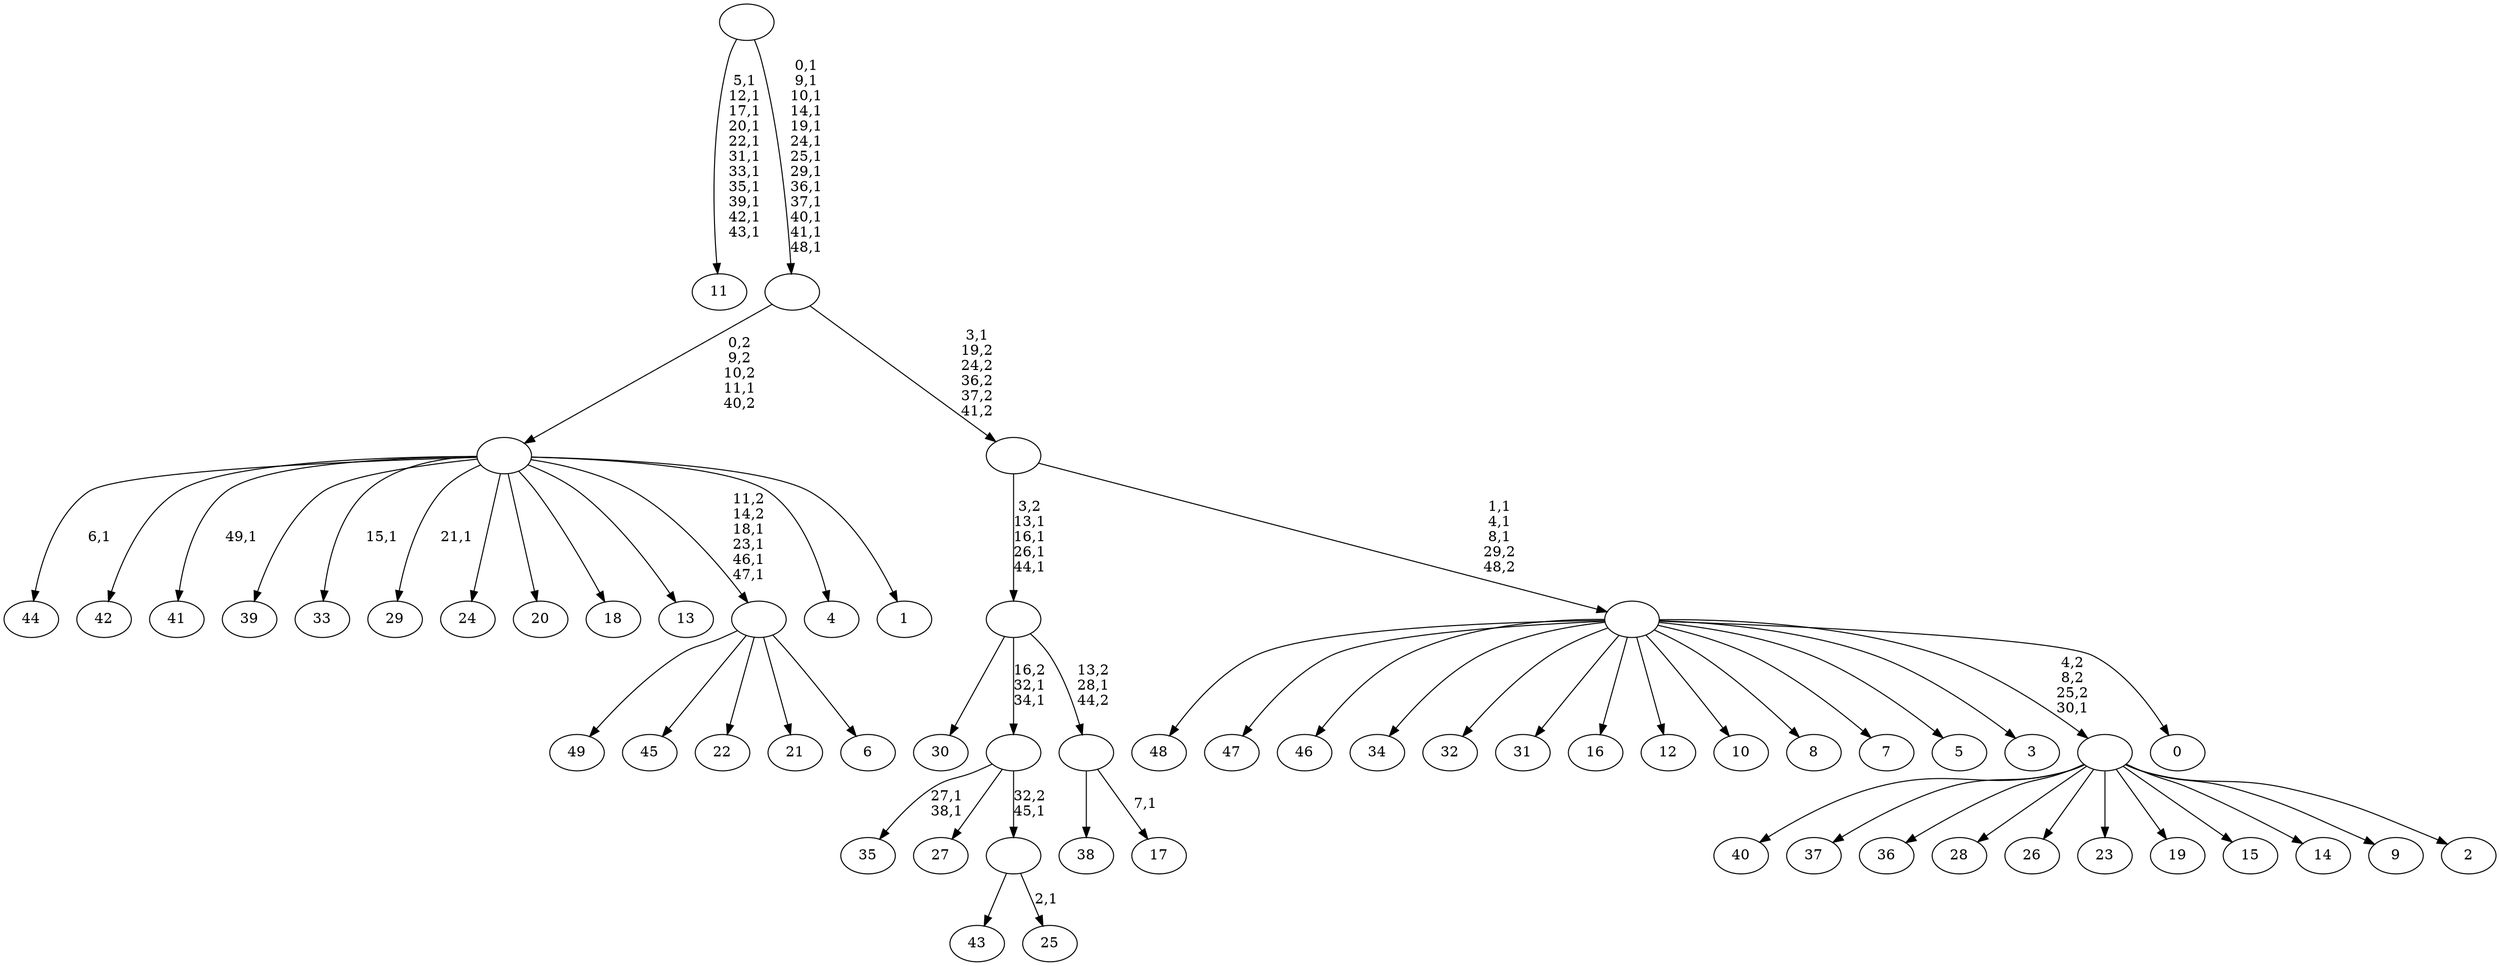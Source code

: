 digraph T {
	100 [label="49"]
	99 [label="48"]
	98 [label="47"]
	97 [label="46"]
	96 [label="45"]
	95 [label="44"]
	93 [label="43"]
	92 [label="42"]
	91 [label="41"]
	89 [label="40"]
	88 [label="39"]
	87 [label="38"]
	86 [label="37"]
	85 [label="36"]
	84 [label="35"]
	81 [label="34"]
	80 [label="33"]
	78 [label="32"]
	77 [label="31"]
	76 [label="30"]
	75 [label="29"]
	73 [label="28"]
	72 [label="27"]
	71 [label="26"]
	70 [label="25"]
	68 [label=""]
	67 [label=""]
	65 [label="24"]
	64 [label="23"]
	63 [label="22"]
	62 [label="21"]
	61 [label="20"]
	60 [label="19"]
	59 [label="18"]
	58 [label="17"]
	56 [label=""]
	55 [label=""]
	51 [label="16"]
	50 [label="15"]
	49 [label="14"]
	48 [label="13"]
	47 [label="12"]
	46 [label="11"]
	34 [label="10"]
	33 [label="9"]
	32 [label="8"]
	31 [label="7"]
	30 [label="6"]
	29 [label=""]
	25 [label="5"]
	24 [label="4"]
	23 [label="3"]
	22 [label="2"]
	21 [label=""]
	20 [label="1"]
	19 [label=""]
	18 [label="0"]
	17 [label=""]
	14 [label=""]
	13 [label=""]
	0 [label=""]
	68 -> 70 [label="2,1"]
	68 -> 93 [label=""]
	67 -> 84 [label="27,1\n38,1"]
	67 -> 72 [label=""]
	67 -> 68 [label="32,2\n45,1"]
	56 -> 58 [label="7,1"]
	56 -> 87 [label=""]
	55 -> 67 [label="16,2\n32,1\n34,1"]
	55 -> 76 [label=""]
	55 -> 56 [label="13,2\n28,1\n44,2"]
	29 -> 100 [label=""]
	29 -> 96 [label=""]
	29 -> 63 [label=""]
	29 -> 62 [label=""]
	29 -> 30 [label=""]
	21 -> 89 [label=""]
	21 -> 86 [label=""]
	21 -> 85 [label=""]
	21 -> 73 [label=""]
	21 -> 71 [label=""]
	21 -> 64 [label=""]
	21 -> 60 [label=""]
	21 -> 50 [label=""]
	21 -> 49 [label=""]
	21 -> 33 [label=""]
	21 -> 22 [label=""]
	19 -> 29 [label="11,2\n14,2\n18,1\n23,1\n46,1\n47,1"]
	19 -> 75 [label="21,1"]
	19 -> 80 [label="15,1"]
	19 -> 91 [label="49,1"]
	19 -> 95 [label="6,1"]
	19 -> 92 [label=""]
	19 -> 88 [label=""]
	19 -> 65 [label=""]
	19 -> 61 [label=""]
	19 -> 59 [label=""]
	19 -> 48 [label=""]
	19 -> 24 [label=""]
	19 -> 20 [label=""]
	17 -> 99 [label=""]
	17 -> 98 [label=""]
	17 -> 97 [label=""]
	17 -> 81 [label=""]
	17 -> 78 [label=""]
	17 -> 77 [label=""]
	17 -> 51 [label=""]
	17 -> 47 [label=""]
	17 -> 34 [label=""]
	17 -> 32 [label=""]
	17 -> 31 [label=""]
	17 -> 25 [label=""]
	17 -> 23 [label=""]
	17 -> 21 [label="4,2\n8,2\n25,2\n30,1"]
	17 -> 18 [label=""]
	14 -> 17 [label="1,1\n4,1\n8,1\n29,2\n48,2"]
	14 -> 55 [label="3,2\n13,1\n16,1\n26,1\n44,1"]
	13 -> 19 [label="0,2\n9,2\n10,2\n11,1\n40,2"]
	13 -> 14 [label="3,1\n19,2\n24,2\n36,2\n37,2\n41,2"]
	0 -> 13 [label="0,1\n9,1\n10,1\n14,1\n19,1\n24,1\n25,1\n29,1\n36,1\n37,1\n40,1\n41,1\n48,1"]
	0 -> 46 [label="5,1\n12,1\n17,1\n20,1\n22,1\n31,1\n33,1\n35,1\n39,1\n42,1\n43,1"]
}
